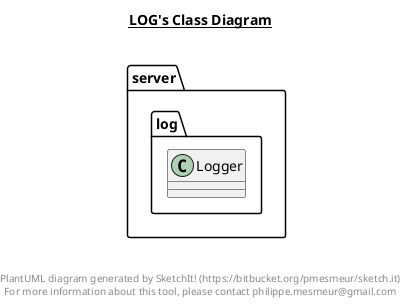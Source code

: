 @startuml

title __LOG's Class Diagram__\n

  namespace server {
    namespace log {
      class server.log.Logger {
      }
    }
  }
  



right footer


PlantUML diagram generated by SketchIt! (https://bitbucket.org/pmesmeur/sketch.it)
For more information about this tool, please contact philippe.mesmeur@gmail.com
endfooter

@enduml
